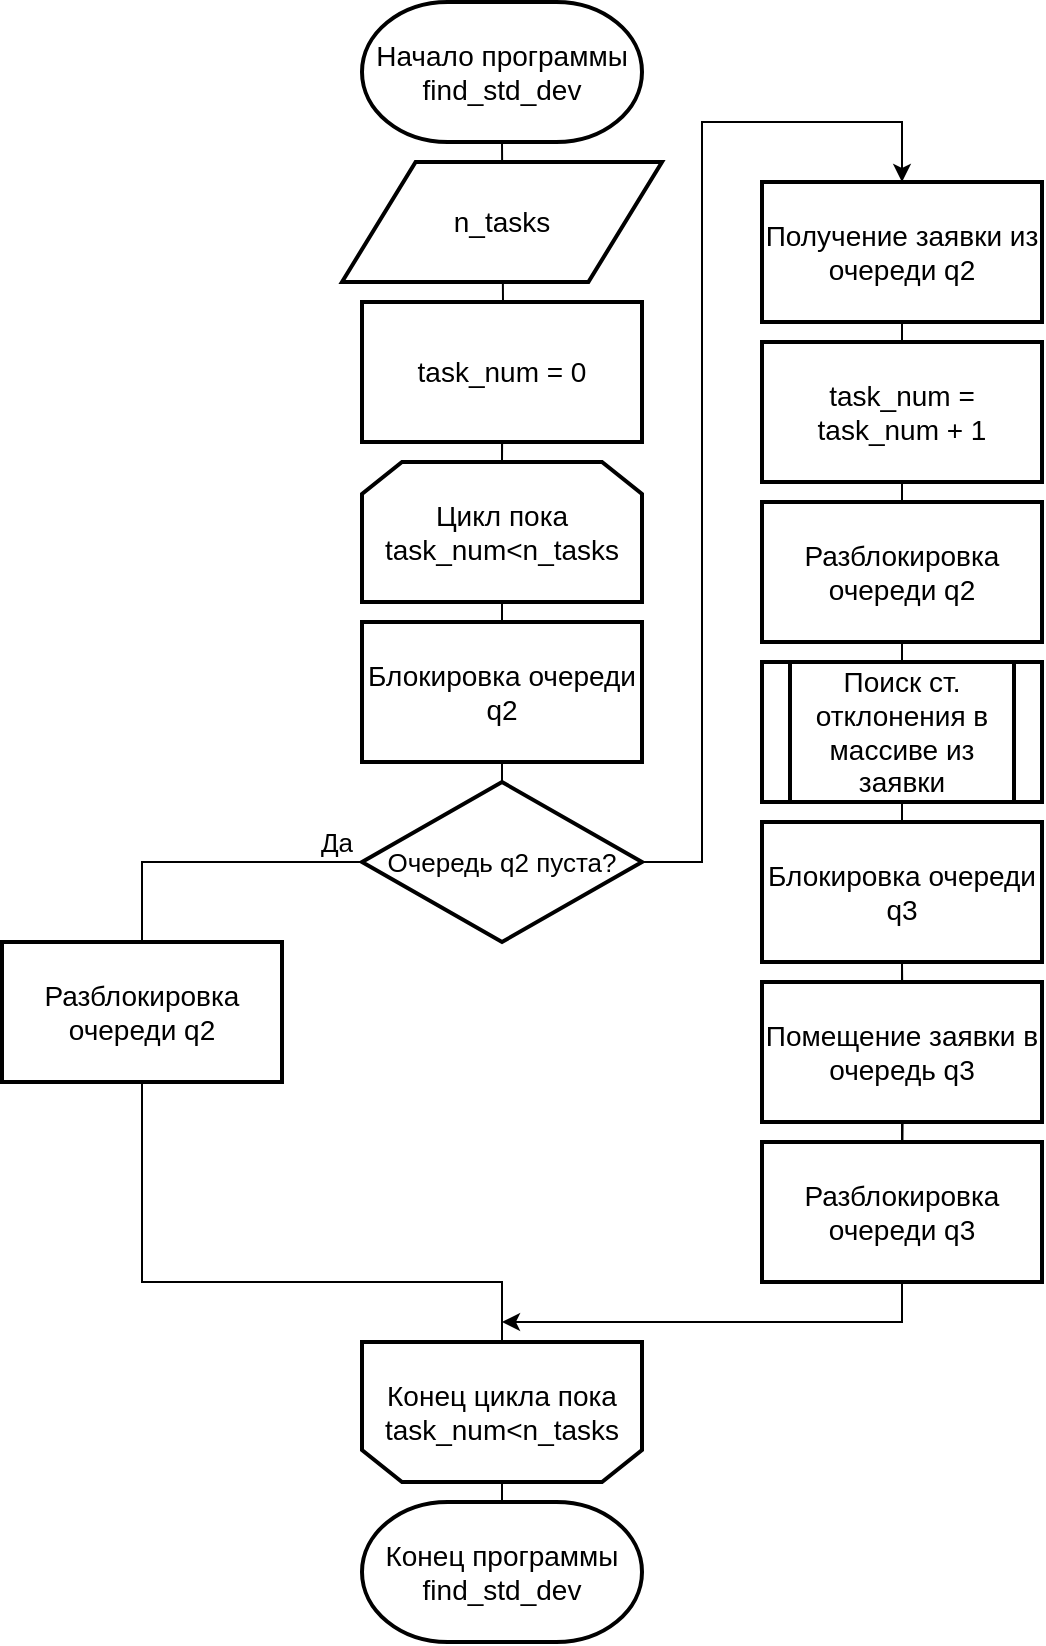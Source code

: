 <mxfile version="13.9.9" type="device"><diagram id="C5RBs43oDa-KdzZeNtuy" name="Page-1"><mxGraphModel dx="1360" dy="2089" grid="1" gridSize="10" guides="1" tooltips="1" connect="1" arrows="1" fold="1" page="1" pageScale="1" pageWidth="827" pageHeight="1169" math="0" shadow="0"><root><mxCell id="WIyWlLk6GJQsqaUBKTNV-0"/><mxCell id="WIyWlLk6GJQsqaUBKTNV-1" parent="WIyWlLk6GJQsqaUBKTNV-0"/><mxCell id="mUZWmZ_k7ekSqo18f-eh-0" style="edgeStyle=orthogonalEdgeStyle;rounded=0;orthogonalLoop=1;jettySize=auto;html=1;exitX=0.5;exitY=1;exitDx=0;exitDy=0;entryX=0.5;entryY=0;entryDx=0;entryDy=0;endArrow=none;endFill=0;" parent="WIyWlLk6GJQsqaUBKTNV-1" source="U61Z2MYIriETYZQU9Elr-1" target="U61Z2MYIriETYZQU9Elr-2" edge="1"><mxGeometry relative="1" as="geometry"><mxPoint x="1070" y="-140" as="sourcePoint"/><mxPoint x="1070" y="215" as="targetPoint"/></mxGeometry></mxCell><mxCell id="CX3JU293O8HWU_LepiQi-1" style="edgeStyle=orthogonalEdgeStyle;rounded=0;orthogonalLoop=1;jettySize=auto;html=1;exitX=0.5;exitY=1;exitDx=0;exitDy=0;entryX=0.5;entryY=0;entryDx=0;entryDy=0;endArrow=none;endFill=0;" parent="WIyWlLk6GJQsqaUBKTNV-1" source="U61Z2MYIriETYZQU9Elr-2" target="U61Z2MYIriETYZQU9Elr-5" edge="1"><mxGeometry relative="1" as="geometry"/></mxCell><mxCell id="CX3JU293O8HWU_LepiQi-0" style="edgeStyle=orthogonalEdgeStyle;rounded=0;orthogonalLoop=1;jettySize=auto;html=1;exitX=0.5;exitY=1;exitDx=0;exitDy=0;entryX=0.5;entryY=0;entryDx=0;entryDy=0;endArrow=none;endFill=0;" parent="WIyWlLk6GJQsqaUBKTNV-1" source="U61Z2MYIriETYZQU9Elr-0" target="iOWMWsnB41nzyTC7a4uQ-5" edge="1"><mxGeometry relative="1" as="geometry"/></mxCell><mxCell id="1BoH41LsbzfiNftz_nvk-5" style="edgeStyle=orthogonalEdgeStyle;rounded=0;orthogonalLoop=1;jettySize=auto;html=1;exitX=0.5;exitY=0;exitDx=0;exitDy=0;exitPerimeter=0;entryX=0.5;entryY=1;entryDx=0;entryDy=0;entryPerimeter=0;endArrow=none;endFill=0;" parent="WIyWlLk6GJQsqaUBKTNV-1" source="WdZP0otw79XUUpHIpCqY-11" edge="1"><mxGeometry relative="1" as="geometry"><mxPoint x="870" y="650" as="sourcePoint"/><mxPoint x="870" y="375" as="targetPoint"/></mxGeometry></mxCell><mxCell id="1mhITmf9AZdk3Hxi34PB-5" style="edgeStyle=orthogonalEdgeStyle;rounded=0;orthogonalLoop=1;jettySize=auto;html=1;exitX=0.5;exitY=0;exitDx=0;exitDy=0;exitPerimeter=0;entryX=0.5;entryY=1;entryDx=0;entryDy=0;entryPerimeter=0;endArrow=none;endFill=0;" parent="WIyWlLk6GJQsqaUBKTNV-1" target="_blK2kj-LV2LUoSYWWXs-2" edge="1"><mxGeometry relative="1" as="geometry"><mxPoint x="870" y="-150" as="sourcePoint"/></mxGeometry></mxCell><mxCell id="mUZWmZ_k7ekSqo18f-eh-1" style="edgeStyle=orthogonalEdgeStyle;rounded=0;orthogonalLoop=1;jettySize=auto;html=1;exitX=0.5;exitY=0;exitDx=0;exitDy=0;exitPerimeter=0;endArrow=none;endFill=0;" parent="WIyWlLk6GJQsqaUBKTNV-1" source="WdZP0otw79XUUpHIpCqY-11" target="KI6t1zhLUABQhlnHe4h6-6" edge="1"><mxGeometry relative="1" as="geometry"/></mxCell><mxCell id="WdZP0otw79XUUpHIpCqY-11" value="Конец программы find_std_dev" style="strokeWidth=2;html=1;shape=mxgraph.flowchart.terminator;whiteSpace=wrap;fontSize=14;" parent="WIyWlLk6GJQsqaUBKTNV-1" vertex="1"><mxGeometry x="800" y="370" width="140" height="70" as="geometry"/></mxCell><mxCell id="_blK2kj-LV2LUoSYWWXs-2" value="&lt;font style=&quot;font-size: 14px&quot;&gt;Начало программы find_std_dev&lt;/font&gt;" style="strokeWidth=2;html=1;shape=mxgraph.flowchart.terminator;whiteSpace=wrap;fontSize=14;fontFamily=Helvetica;" parent="WIyWlLk6GJQsqaUBKTNV-1" vertex="1"><mxGeometry x="800" y="-380" width="140" height="70" as="geometry"/></mxCell><mxCell id="KI6t1zhLUABQhlnHe4h6-0" value="&lt;span style=&quot;font-size: 14px&quot;&gt;Цикл пока task_num&amp;lt;n_tasks&lt;/span&gt;" style="shape=loopLimit;whiteSpace=wrap;html=1;strokeWidth=2;" parent="WIyWlLk6GJQsqaUBKTNV-1" vertex="1"><mxGeometry x="800" y="-150" width="140" height="70" as="geometry"/></mxCell><mxCell id="KI6t1zhLUABQhlnHe4h6-6" value="&lt;span style=&quot;font-size: 14px&quot;&gt;Конец цикла&amp;nbsp;&lt;/span&gt;&lt;span style=&quot;font-size: 14px&quot;&gt;пока task_num&amp;lt;n_tasks&lt;/span&gt;" style="shape=loopLimit;whiteSpace=wrap;html=1;strokeWidth=2;direction=west;" parent="WIyWlLk6GJQsqaUBKTNV-1" vertex="1"><mxGeometry x="800" y="290" width="140" height="70" as="geometry"/></mxCell><mxCell id="JPrhd-5eOgPDo48qGL33-0" value="&lt;span style=&quot;font-size: 14px&quot;&gt;n_tasks&lt;/span&gt;" style="shape=parallelogram;html=1;strokeWidth=2;perimeter=parallelogramPerimeter;whiteSpace=wrap;rounded=0;arcSize=12;size=0.23;fontSize=13;" parent="WIyWlLk6GJQsqaUBKTNV-1" vertex="1"><mxGeometry x="790" y="-300" width="160" height="60" as="geometry"/></mxCell><mxCell id="1BoH41LsbzfiNftz_nvk-2" value="Поиск ст. отклонения в массиве из заявки" style="shape=process;whiteSpace=wrap;html=1;backgroundOutline=1;strokeWidth=2;fontSize=14;" parent="WIyWlLk6GJQsqaUBKTNV-1" vertex="1"><mxGeometry x="1000" y="-50" width="140" height="70" as="geometry"/></mxCell><mxCell id="U61Z2MYIriETYZQU9Elr-0" value="task_num = 0" style="rounded=0;whiteSpace=wrap;html=1;strokeWidth=2;fontSize=14;" parent="WIyWlLk6GJQsqaUBKTNV-1" vertex="1"><mxGeometry x="800" y="-230" width="140" height="70" as="geometry"/></mxCell><mxCell id="U61Z2MYIriETYZQU9Elr-1" value="Получение заявки из очереди q2" style="rounded=0;whiteSpace=wrap;html=1;strokeWidth=2;fontSize=14;" parent="WIyWlLk6GJQsqaUBKTNV-1" vertex="1"><mxGeometry x="1000" y="-290" width="140" height="70" as="geometry"/></mxCell><mxCell id="U61Z2MYIriETYZQU9Elr-3" style="edgeStyle=orthogonalEdgeStyle;rounded=0;orthogonalLoop=1;jettySize=auto;html=1;exitX=0.5;exitY=0;exitDx=0;exitDy=0;exitPerimeter=0;entryX=0.5;entryY=1;entryDx=0;entryDy=0;entryPerimeter=0;endArrow=none;endFill=0;" parent="WIyWlLk6GJQsqaUBKTNV-1" target="U61Z2MYIriETYZQU9Elr-2" edge="1"><mxGeometry relative="1" as="geometry"><mxPoint x="1070" y="215" as="sourcePoint"/><mxPoint x="1070" y="-250" as="targetPoint"/></mxGeometry></mxCell><mxCell id="U61Z2MYIriETYZQU9Elr-4" value="Помещение заявки в очередь q3" style="rounded=0;whiteSpace=wrap;html=1;strokeWidth=2;fontSize=14;" parent="WIyWlLk6GJQsqaUBKTNV-1" vertex="1"><mxGeometry x="1000" y="110" width="140" height="70" as="geometry"/></mxCell><mxCell id="iOWMWsnB41nzyTC7a4uQ-12" style="edgeStyle=orthogonalEdgeStyle;rounded=0;orthogonalLoop=1;jettySize=auto;html=1;endArrow=classic;endFill=1;fontSize=13;" parent="WIyWlLk6GJQsqaUBKTNV-1" source="U61Z2MYIriETYZQU9Elr-5" edge="1"><mxGeometry relative="1" as="geometry"><mxPoint x="870" y="280" as="targetPoint"/><Array as="points"><mxPoint x="1070" y="280"/><mxPoint x="870" y="280"/></Array></mxGeometry></mxCell><mxCell id="U61Z2MYIriETYZQU9Elr-5" value="Разблокировка очереди q3" style="rounded=0;whiteSpace=wrap;html=1;strokeWidth=2;fontSize=14;" parent="WIyWlLk6GJQsqaUBKTNV-1" vertex="1"><mxGeometry x="1000" y="190" width="140" height="70" as="geometry"/></mxCell><mxCell id="iOWMWsnB41nzyTC7a4uQ-4" value="Блокировка очереди q2" style="rounded=0;whiteSpace=wrap;html=1;strokeWidth=2;fontSize=14;" parent="WIyWlLk6GJQsqaUBKTNV-1" vertex="1"><mxGeometry x="800" y="-70" width="140" height="70" as="geometry"/></mxCell><mxCell id="iOWMWsnB41nzyTC7a4uQ-9" value="" style="edgeStyle=orthogonalEdgeStyle;rounded=0;orthogonalLoop=1;jettySize=auto;html=1;exitX=1;exitY=0.5;exitDx=0;exitDy=0;fontSize=13;" parent="WIyWlLk6GJQsqaUBKTNV-1" source="iOWMWsnB41nzyTC7a4uQ-5" edge="1"><mxGeometry x="-0.851" y="10" relative="1" as="geometry"><mxPoint as="offset"/><mxPoint x="1070" y="-290" as="targetPoint"/><Array as="points"><mxPoint x="970" y="50"/><mxPoint x="970" y="-320"/><mxPoint x="1070" y="-320"/></Array><mxPoint x="990" y="-170" as="sourcePoint"/></mxGeometry></mxCell><mxCell id="iOWMWsnB41nzyTC7a4uQ-10" value="Да" style="edgeStyle=orthogonalEdgeStyle;rounded=0;orthogonalLoop=1;jettySize=auto;html=1;exitX=0;exitY=0.5;exitDx=0;exitDy=0;entryX=0.5;entryY=0;entryDx=0;entryDy=0;fontSize=13;endArrow=none;endFill=0;" parent="WIyWlLk6GJQsqaUBKTNV-1" source="iOWMWsnB41nzyTC7a4uQ-5" target="iOWMWsnB41nzyTC7a4uQ-8" edge="1"><mxGeometry x="-0.826" y="-10" relative="1" as="geometry"><mxPoint as="offset"/></mxGeometry></mxCell><mxCell id="iOWMWsnB41nzyTC7a4uQ-5" value="Очередь q2 пуста?" style="rhombus;whiteSpace=wrap;html=1;strokeWidth=2;fontSize=13;" parent="WIyWlLk6GJQsqaUBKTNV-1" vertex="1"><mxGeometry x="800" y="10" width="140" height="80" as="geometry"/></mxCell><mxCell id="iOWMWsnB41nzyTC7a4uQ-7" value="Разблокировка очереди q2" style="rounded=0;whiteSpace=wrap;html=1;strokeWidth=2;fontSize=14;" parent="WIyWlLk6GJQsqaUBKTNV-1" vertex="1"><mxGeometry x="1000" y="-130" width="140" height="70" as="geometry"/></mxCell><mxCell id="iOWMWsnB41nzyTC7a4uQ-11" style="edgeStyle=orthogonalEdgeStyle;rounded=0;orthogonalLoop=1;jettySize=auto;html=1;entryX=0.5;entryY=1;entryDx=0;entryDy=0;endArrow=none;endFill=0;fontSize=13;" parent="WIyWlLk6GJQsqaUBKTNV-1" source="iOWMWsnB41nzyTC7a4uQ-8" target="KI6t1zhLUABQhlnHe4h6-6" edge="1"><mxGeometry relative="1" as="geometry"><Array as="points"><mxPoint x="690" y="260"/><mxPoint x="870" y="260"/></Array></mxGeometry></mxCell><mxCell id="iOWMWsnB41nzyTC7a4uQ-8" value="Разблокировка очереди q2" style="rounded=0;whiteSpace=wrap;html=1;strokeWidth=2;fontSize=14;" parent="WIyWlLk6GJQsqaUBKTNV-1" vertex="1"><mxGeometry x="620" y="90" width="140" height="70" as="geometry"/></mxCell><mxCell id="U61Z2MYIriETYZQU9Elr-2" value="Блокировка очереди q3" style="rounded=0;whiteSpace=wrap;html=1;strokeWidth=2;fontSize=14;" parent="WIyWlLk6GJQsqaUBKTNV-1" vertex="1"><mxGeometry x="1000" y="30" width="140" height="70" as="geometry"/></mxCell><mxCell id="Hw1gEecjqkPHezl5c8nE-0" value="task_num = &lt;br&gt;task_num + 1" style="rounded=0;whiteSpace=wrap;html=1;strokeWidth=2;fontSize=14;" vertex="1" parent="WIyWlLk6GJQsqaUBKTNV-1"><mxGeometry x="1000" y="-210" width="140" height="70" as="geometry"/></mxCell></root></mxGraphModel></diagram></mxfile>
